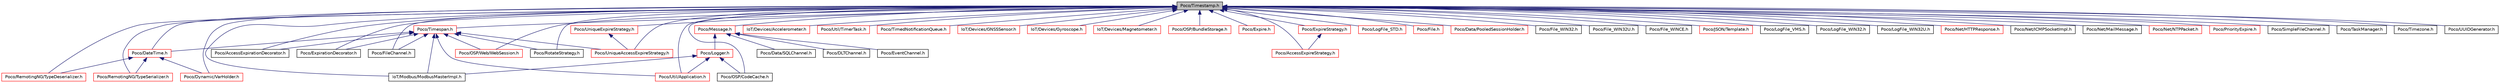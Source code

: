 digraph "Poco/Timestamp.h"
{
 // LATEX_PDF_SIZE
  edge [fontname="Helvetica",fontsize="10",labelfontname="Helvetica",labelfontsize="10"];
  node [fontname="Helvetica",fontsize="10",shape=record];
  Node1 [label="Poco/Timestamp.h",height=0.2,width=0.4,color="black", fillcolor="grey75", style="filled", fontcolor="black",tooltip=" "];
  Node1 -> Node2 [dir="back",color="midnightblue",fontsize="10",style="solid",fontname="Helvetica"];
  Node2 [label="Poco/Message.h",height=0.2,width=0.4,color="red", fillcolor="white", style="filled",URL="$Message_8h.html",tooltip=" "];
  Node2 -> Node3 [dir="back",color="midnightblue",fontsize="10",style="solid",fontname="Helvetica"];
  Node3 [label="Poco/Logger.h",height=0.2,width=0.4,color="red", fillcolor="white", style="filled",URL="$Logger_8h.html",tooltip=" "];
  Node3 -> Node148 [dir="back",color="midnightblue",fontsize="10",style="solid",fontname="Helvetica"];
  Node148 [label="IoT/Modbus/ModbusMasterImpl.h",height=0.2,width=0.4,color="black", fillcolor="white", style="filled",URL="$ModbusMasterImpl_8h.html",tooltip=" "];
  Node3 -> Node416 [dir="back",color="midnightblue",fontsize="10",style="solid",fontname="Helvetica"];
  Node416 [label="Poco/OSP/CodeCache.h",height=0.2,width=0.4,color="black", fillcolor="white", style="filled",URL="$CodeCache_8h.html",tooltip=" "];
  Node3 -> Node280 [dir="back",color="midnightblue",fontsize="10",style="solid",fontname="Helvetica"];
  Node280 [label="Poco/Util/Application.h",height=0.2,width=0.4,color="red", fillcolor="white", style="filled",URL="$Application_8h.html",tooltip=" "];
  Node2 -> Node400 [dir="back",color="midnightblue",fontsize="10",style="solid",fontname="Helvetica"];
  Node400 [label="Poco/Data/SQLChannel.h",height=0.2,width=0.4,color="black", fillcolor="white", style="filled",URL="$SQLChannel_8h.html",tooltip=" "];
  Node2 -> Node417 [dir="back",color="midnightblue",fontsize="10",style="solid",fontname="Helvetica"];
  Node417 [label="Poco/DLTChannel.h",height=0.2,width=0.4,color="black", fillcolor="white", style="filled",URL="$DLTChannel_8h.html",tooltip=" "];
  Node2 -> Node331 [dir="back",color="midnightblue",fontsize="10",style="solid",fontname="Helvetica"];
  Node331 [label="Poco/EventChannel.h",height=0.2,width=0.4,color="black", fillcolor="white", style="filled",URL="$EventChannel_8h.html",tooltip=" "];
  Node1 -> Node419 [dir="back",color="midnightblue",fontsize="10",style="solid",fontname="Helvetica"];
  Node419 [label="Poco/RemotingNG/TypeDeserializer.h",height=0.2,width=0.4,color="red", fillcolor="white", style="filled",URL="$TypeDeserializer_8h.html",tooltip=" "];
  Node1 -> Node420 [dir="back",color="midnightblue",fontsize="10",style="solid",fontname="Helvetica"];
  Node420 [label="Poco/DateTime.h",height=0.2,width=0.4,color="red", fillcolor="white", style="filled",URL="$DateTime_8h.html",tooltip=" "];
  Node420 -> Node419 [dir="back",color="midnightblue",fontsize="10",style="solid",fontname="Helvetica"];
  Node420 -> Node422 [dir="back",color="midnightblue",fontsize="10",style="solid",fontname="Helvetica"];
  Node422 [label="Poco/RemotingNG/TypeSerializer.h",height=0.2,width=0.4,color="red", fillcolor="white", style="filled",URL="$TypeSerializer_8h.html",tooltip=" "];
  Node420 -> Node425 [dir="back",color="midnightblue",fontsize="10",style="solid",fontname="Helvetica"];
  Node425 [label="Poco/Dynamic/VarHolder.h",height=0.2,width=0.4,color="red", fillcolor="white", style="filled",URL="$VarHolder_8h.html",tooltip=" "];
  Node1 -> Node493 [dir="back",color="midnightblue",fontsize="10",style="solid",fontname="Helvetica"];
  Node493 [label="Poco/Timespan.h",height=0.2,width=0.4,color="red", fillcolor="white", style="filled",URL="$Timespan_8h.html",tooltip=" "];
  Node493 -> Node420 [dir="back",color="midnightblue",fontsize="10",style="solid",fontname="Helvetica"];
  Node493 -> Node148 [dir="back",color="midnightblue",fontsize="10",style="solid",fontname="Helvetica"];
  Node493 -> Node513 [dir="back",color="midnightblue",fontsize="10",style="solid",fontname="Helvetica"];
  Node513 [label="Poco/AccessExpirationDecorator.h",height=0.2,width=0.4,color="black", fillcolor="white", style="filled",URL="$AccessExpirationDecorator_8h.html",tooltip=" "];
  Node493 -> Node514 [dir="back",color="midnightblue",fontsize="10",style="solid",fontname="Helvetica"];
  Node514 [label="Poco/ExpirationDecorator.h",height=0.2,width=0.4,color="black", fillcolor="white", style="filled",URL="$ExpirationDecorator_8h.html",tooltip=" "];
  Node493 -> Node515 [dir="back",color="midnightblue",fontsize="10",style="solid",fontname="Helvetica"];
  Node515 [label="Poco/FileChannel.h",height=0.2,width=0.4,color="black", fillcolor="white", style="filled",URL="$FileChannel_8h.html",tooltip=" "];
  Node493 -> Node259 [dir="back",color="midnightblue",fontsize="10",style="solid",fontname="Helvetica"];
  Node259 [label="Poco/OSP/Web/WebSession.h",height=0.2,width=0.4,color="red", fillcolor="white", style="filled",URL="$WebSession_8h.html",tooltip=" "];
  Node493 -> Node469 [dir="back",color="midnightblue",fontsize="10",style="solid",fontname="Helvetica"];
  Node469 [label="Poco/RotateStrategy.h",height=0.2,width=0.4,color="black", fillcolor="white", style="filled",URL="$RotateStrategy_8h.html",tooltip=" "];
  Node493 -> Node519 [dir="back",color="midnightblue",fontsize="10",style="solid",fontname="Helvetica"];
  Node519 [label="Poco/UniqueAccessExpireStrategy.h",height=0.2,width=0.4,color="red", fillcolor="white", style="filled",URL="$UniqueAccessExpireStrategy_8h.html",tooltip=" "];
  Node493 -> Node280 [dir="back",color="midnightblue",fontsize="10",style="solid",fontname="Helvetica"];
  Node1 -> Node422 [dir="back",color="midnightblue",fontsize="10",style="solid",fontname="Helvetica"];
  Node1 -> Node56 [dir="back",color="midnightblue",fontsize="10",style="solid",fontname="Helvetica"];
  Node56 [label="IoT/Devices/Accelerometer.h",height=0.2,width=0.4,color="red", fillcolor="white", style="filled",URL="$Accelerometer_8h.html",tooltip=" "];
  Node1 -> Node520 [dir="back",color="midnightblue",fontsize="10",style="solid",fontname="Helvetica"];
  Node520 [label="Poco/Util/TimerTask.h",height=0.2,width=0.4,color="red", fillcolor="white", style="filled",URL="$TimerTask_8h.html",tooltip=" "];
  Node1 -> Node523 [dir="back",color="midnightblue",fontsize="10",style="solid",fontname="Helvetica"];
  Node523 [label="Poco/TimedNotificationQueue.h",height=0.2,width=0.4,color="red", fillcolor="white", style="filled",URL="$TimedNotificationQueue_8h.html",tooltip=" "];
  Node1 -> Node71 [dir="back",color="midnightblue",fontsize="10",style="solid",fontname="Helvetica"];
  Node71 [label="IoT/Devices/GNSSSensor.h",height=0.2,width=0.4,color="red", fillcolor="white", style="filled",URL="$GNSSSensor_8h.html",tooltip=" "];
  Node1 -> Node80 [dir="back",color="midnightblue",fontsize="10",style="solid",fontname="Helvetica"];
  Node80 [label="IoT/Devices/Gyroscope.h",height=0.2,width=0.4,color="red", fillcolor="white", style="filled",URL="$Gyroscope_8h.html",tooltip=" "];
  Node1 -> Node92 [dir="back",color="midnightblue",fontsize="10",style="solid",fontname="Helvetica"];
  Node92 [label="IoT/Devices/Magnetometer.h",height=0.2,width=0.4,color="red", fillcolor="white", style="filled",URL="$Magnetometer_8h.html",tooltip=" "];
  Node1 -> Node148 [dir="back",color="midnightblue",fontsize="10",style="solid",fontname="Helvetica"];
  Node1 -> Node525 [dir="back",color="midnightblue",fontsize="10",style="solid",fontname="Helvetica"];
  Node525 [label="Poco/OSP/BundleStorage.h",height=0.2,width=0.4,color="red", fillcolor="white", style="filled",URL="$BundleStorage_8h.html",tooltip=" "];
  Node1 -> Node528 [dir="back",color="midnightblue",fontsize="10",style="solid",fontname="Helvetica"];
  Node528 [label="Poco/Expire.h",height=0.2,width=0.4,color="red", fillcolor="white", style="filled",URL="$Expire_8h.html",tooltip=" "];
  Node1 -> Node513 [dir="back",color="midnightblue",fontsize="10",style="solid",fontname="Helvetica"];
  Node1 -> Node530 [dir="back",color="midnightblue",fontsize="10",style="solid",fontname="Helvetica"];
  Node530 [label="Poco/ExpireStrategy.h",height=0.2,width=0.4,color="red", fillcolor="white", style="filled",URL="$ExpireStrategy_8h.html",tooltip=" "];
  Node530 -> Node531 [dir="back",color="midnightblue",fontsize="10",style="solid",fontname="Helvetica"];
  Node531 [label="Poco/AccessExpireStrategy.h",height=0.2,width=0.4,color="red", fillcolor="white", style="filled",URL="$AccessExpireStrategy_8h.html",tooltip=" "];
  Node1 -> Node531 [dir="back",color="midnightblue",fontsize="10",style="solid",fontname="Helvetica"];
  Node1 -> Node532 [dir="back",color="midnightblue",fontsize="10",style="solid",fontname="Helvetica"];
  Node532 [label="Poco/LogFile_STD.h",height=0.2,width=0.4,color="red", fillcolor="white", style="filled",URL="$LogFile__STD_8h.html",tooltip=" "];
  Node1 -> Node534 [dir="back",color="midnightblue",fontsize="10",style="solid",fontname="Helvetica"];
  Node534 [label="Poco/File.h",height=0.2,width=0.4,color="red", fillcolor="white", style="filled",URL="$File_8h.html",tooltip=" "];
  Node1 -> Node425 [dir="back",color="midnightblue",fontsize="10",style="solid",fontname="Helvetica"];
  Node1 -> Node541 [dir="back",color="midnightblue",fontsize="10",style="solid",fontname="Helvetica"];
  Node541 [label="Poco/Data/PooledSessionHolder.h",height=0.2,width=0.4,color="red", fillcolor="white", style="filled",URL="$PooledSessionHolder_8h.html",tooltip=" "];
  Node1 -> Node514 [dir="back",color="midnightblue",fontsize="10",style="solid",fontname="Helvetica"];
  Node1 -> Node543 [dir="back",color="midnightblue",fontsize="10",style="solid",fontname="Helvetica"];
  Node543 [label="Poco/File_WIN32.h",height=0.2,width=0.4,color="black", fillcolor="white", style="filled",URL="$File__WIN32_8h.html",tooltip=" "];
  Node1 -> Node544 [dir="back",color="midnightblue",fontsize="10",style="solid",fontname="Helvetica"];
  Node544 [label="Poco/File_WIN32U.h",height=0.2,width=0.4,color="black", fillcolor="white", style="filled",URL="$File__WIN32U_8h.html",tooltip=" "];
  Node1 -> Node545 [dir="back",color="midnightblue",fontsize="10",style="solid",fontname="Helvetica"];
  Node545 [label="Poco/File_WINCE.h",height=0.2,width=0.4,color="black", fillcolor="white", style="filled",URL="$File__WINCE_8h.html",tooltip=" "];
  Node1 -> Node515 [dir="back",color="midnightblue",fontsize="10",style="solid",fontname="Helvetica"];
  Node1 -> Node466 [dir="back",color="midnightblue",fontsize="10",style="solid",fontname="Helvetica"];
  Node466 [label="Poco/JSON/Template.h",height=0.2,width=0.4,color="red", fillcolor="white", style="filled",URL="$Template_8h.html",tooltip=" "];
  Node1 -> Node546 [dir="back",color="midnightblue",fontsize="10",style="solid",fontname="Helvetica"];
  Node546 [label="Poco/LogFile_VMS.h",height=0.2,width=0.4,color="black", fillcolor="white", style="filled",URL="$LogFile__VMS_8h.html",tooltip=" "];
  Node1 -> Node547 [dir="back",color="midnightblue",fontsize="10",style="solid",fontname="Helvetica"];
  Node547 [label="Poco/LogFile_WIN32.h",height=0.2,width=0.4,color="black", fillcolor="white", style="filled",URL="$LogFile__WIN32_8h.html",tooltip=" "];
  Node1 -> Node548 [dir="back",color="midnightblue",fontsize="10",style="solid",fontname="Helvetica"];
  Node548 [label="Poco/LogFile_WIN32U.h",height=0.2,width=0.4,color="black", fillcolor="white", style="filled",URL="$LogFile__WIN32U_8h.html",tooltip=" "];
  Node1 -> Node549 [dir="back",color="midnightblue",fontsize="10",style="solid",fontname="Helvetica"];
  Node549 [label="Poco/Net/HTTPResponse.h",height=0.2,width=0.4,color="red", fillcolor="white", style="filled",URL="$HTTPResponse_8h.html",tooltip=" "];
  Node1 -> Node500 [dir="back",color="midnightblue",fontsize="10",style="solid",fontname="Helvetica"];
  Node500 [label="Poco/Net/ICMPSocketImpl.h",height=0.2,width=0.4,color="black", fillcolor="white", style="filled",URL="$ICMPSocketImpl_8h.html",tooltip=" "];
  Node1 -> Node555 [dir="back",color="midnightblue",fontsize="10",style="solid",fontname="Helvetica"];
  Node555 [label="Poco/Net/MailMessage.h",height=0.2,width=0.4,color="black", fillcolor="white", style="filled",URL="$MailMessage_8h.html",tooltip=" "];
  Node1 -> Node556 [dir="back",color="midnightblue",fontsize="10",style="solid",fontname="Helvetica"];
  Node556 [label="Poco/Net/NTPPacket.h",height=0.2,width=0.4,color="red", fillcolor="white", style="filled",URL="$NTPPacket_8h.html",tooltip=" "];
  Node1 -> Node416 [dir="back",color="midnightblue",fontsize="10",style="solid",fontname="Helvetica"];
  Node1 -> Node259 [dir="back",color="midnightblue",fontsize="10",style="solid",fontname="Helvetica"];
  Node1 -> Node558 [dir="back",color="midnightblue",fontsize="10",style="solid",fontname="Helvetica"];
  Node558 [label="Poco/UniqueExpireStrategy.h",height=0.2,width=0.4,color="red", fillcolor="white", style="filled",URL="$UniqueExpireStrategy_8h.html",tooltip=" "];
  Node558 -> Node519 [dir="back",color="midnightblue",fontsize="10",style="solid",fontname="Helvetica"];
  Node1 -> Node559 [dir="back",color="midnightblue",fontsize="10",style="solid",fontname="Helvetica"];
  Node559 [label="Poco/PriorityExpire.h",height=0.2,width=0.4,color="red", fillcolor="white", style="filled",URL="$PriorityExpire_8h.html",tooltip=" "];
  Node1 -> Node469 [dir="back",color="midnightblue",fontsize="10",style="solid",fontname="Helvetica"];
  Node1 -> Node561 [dir="back",color="midnightblue",fontsize="10",style="solid",fontname="Helvetica"];
  Node561 [label="Poco/SimpleFileChannel.h",height=0.2,width=0.4,color="black", fillcolor="white", style="filled",URL="$SimpleFileChannel_8h.html",tooltip=" "];
  Node1 -> Node562 [dir="back",color="midnightblue",fontsize="10",style="solid",fontname="Helvetica"];
  Node562 [label="Poco/TaskManager.h",height=0.2,width=0.4,color="black", fillcolor="white", style="filled",URL="$TaskManager_8h.html",tooltip=" "];
  Node1 -> Node563 [dir="back",color="midnightblue",fontsize="10",style="solid",fontname="Helvetica"];
  Node563 [label="Poco/Timezone.h",height=0.2,width=0.4,color="black", fillcolor="white", style="filled",URL="$Timezone_8h.html",tooltip=" "];
  Node1 -> Node519 [dir="back",color="midnightblue",fontsize="10",style="solid",fontname="Helvetica"];
  Node1 -> Node280 [dir="back",color="midnightblue",fontsize="10",style="solid",fontname="Helvetica"];
  Node1 -> Node564 [dir="back",color="midnightblue",fontsize="10",style="solid",fontname="Helvetica"];
  Node564 [label="Poco/UUIDGenerator.h",height=0.2,width=0.4,color="black", fillcolor="white", style="filled",URL="$UUIDGenerator_8h.html",tooltip=" "];
}
